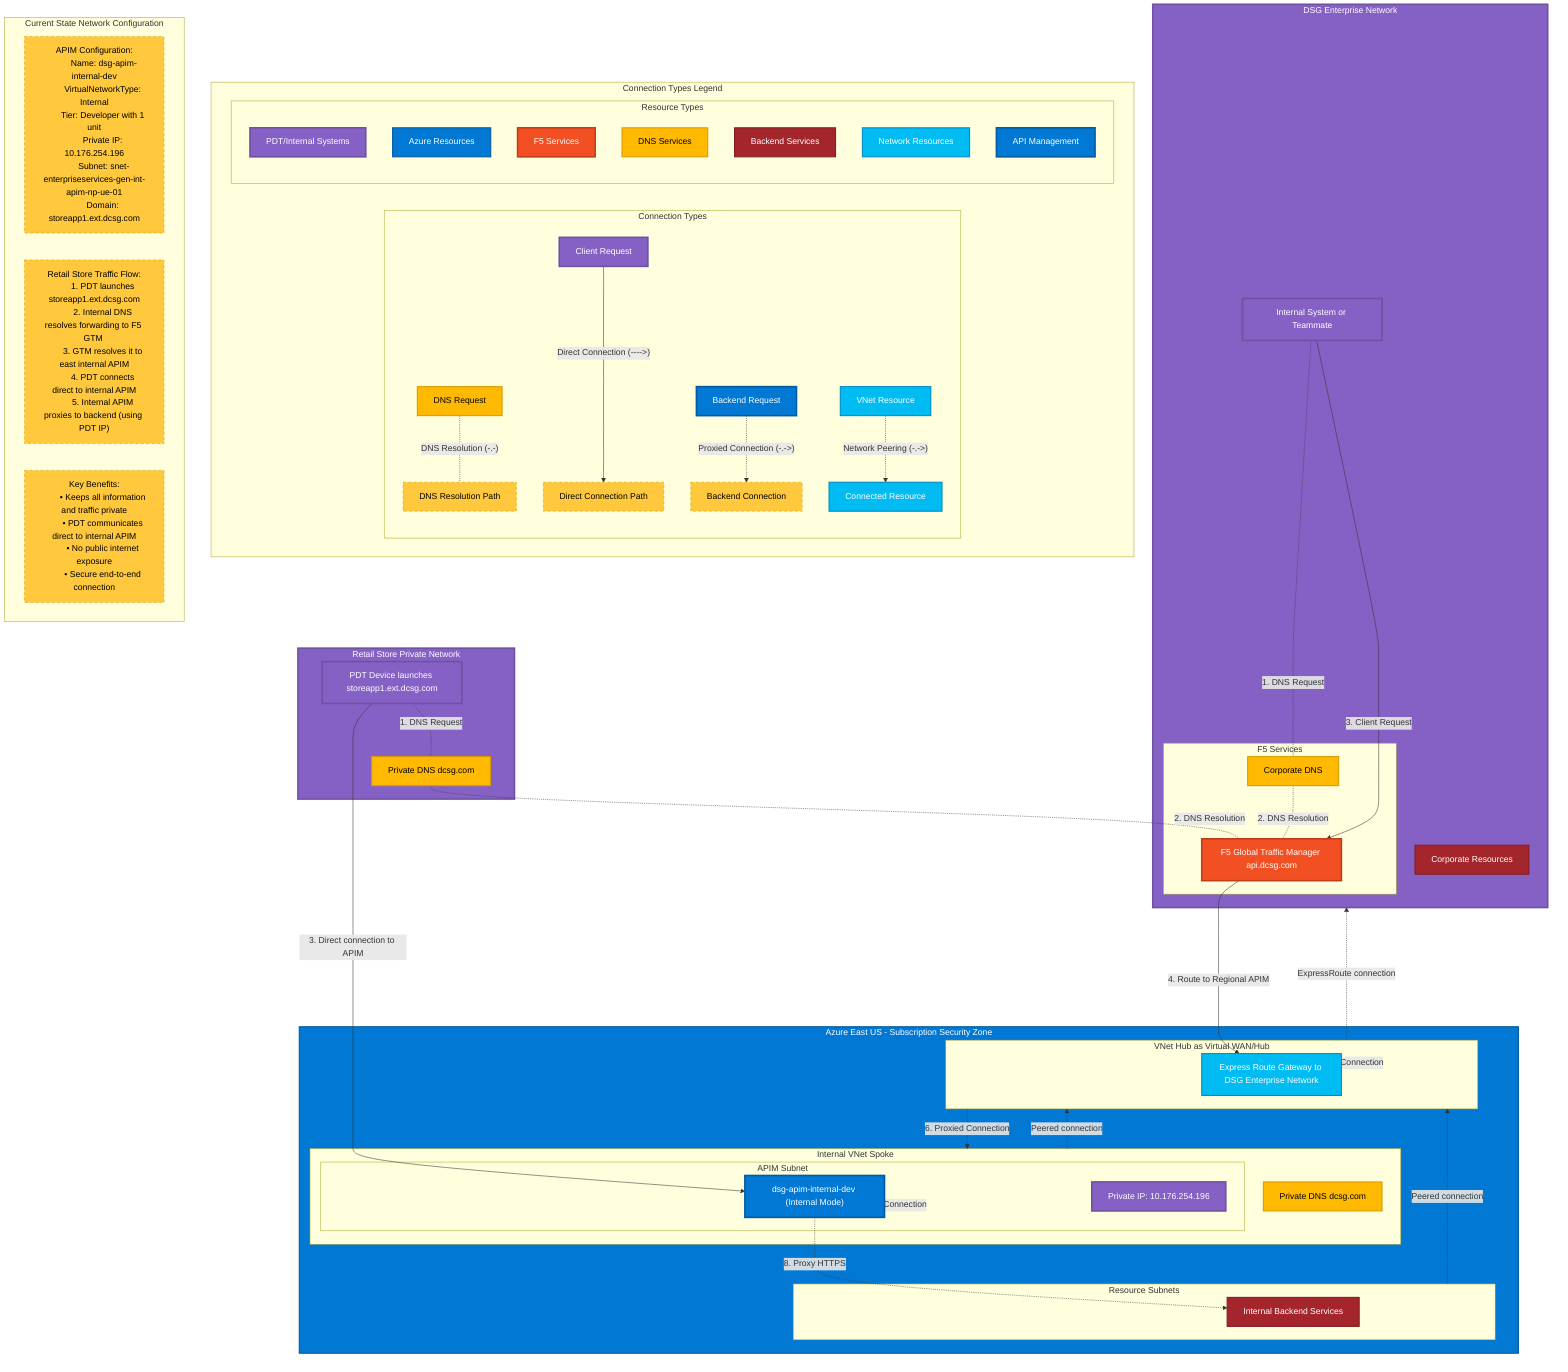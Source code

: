 flowchart TB
    %% Define color classes
    classDef azure fill:#0078D4,color:white,stroke:#005999,stroke-width:2px
    classDef apim fill:#0078D4,color:white,stroke:#005b9f,stroke-width:3px
    classDef vnet fill:#00BCF2,color:white,stroke:#008ac6,stroke-width:2px
    classDef internet fill:#7FBA00,color:white,stroke:#5a8500,stroke-width:2px
    classDef backend fill:#A4262C,color:white,stroke:#821e24,stroke-width:2px
    classDef endpoint fill:#00A88F,color:white,stroke:#00806c,stroke-width:2px
    classDef internal fill:#8661C5,color:white,stroke:#6e52a1,stroke-width:3px
    classDef f5 fill:#F25022,color:white,stroke:#c13e1b,stroke-width:3px
    classDef dns fill:#FFB900,color:black,stroke:#d99c00,stroke-width:2px
    classDef nsg fill:#8661C5,color:white,stroke:#6e52a1,stroke-width:3px
    classDef note fill:#FFC83D,color:black,stroke:#d1a000,stroke-width:1px,stroke-dasharray:5 5
    classDef redline stroke:#FF0000,color:black,stroke-width:2px
    classDef blueline stroke:#0000FF,color:black,stroke-width:2px
    classDef navyline stroke:#000080,color:black,stroke-width:2px
    classDef purpleline stroke:#800080,color:black,stroke-width:2px
    
    %% Retail Store Private Network
    subgraph RetailStore["Retail Store Private Network"]
        pdt["PDT Device launches storeapp1.ext.dcsg.com"]:::internal
        storeDNS["Private DNS dcsg.com"]:::dns
    end
    
    %% Enterprise Network 
    subgraph Enterprise["DSG Enterprise Network"]
        internalUsers["Internal System or Teammate"]:::internal
        corpResources["Corporate Resources"]:::backend
        
        subgraph F5Services["F5 Services"]
            f5GTM["F5 Global Traffic Manager api.dcsg.com"]:::f5
            corpDNS["Corporate DNS"]:::dns
        end
    end
    
    %% Azure East US Infrastructure
    subgraph EastUS["Azure East US - Subscription Security Zone"]
        subgraph VNetHub["VNet Hub as Virtual WAN/Hub"]
            expressRoute["Express Route Gateway to DSG Enterprise Network"]:::vnet
        end
        
        subgraph InternalVNet["Internal VNet Spoke"]
            subgraph APIMSubnet["APIM Subnet"]
                apim["dsg-apim-internal-dev (Internal Mode)"]:::apim
                privateIP["Private IP: 10.176.254.196"]:::internal
            end
            
            privateDNS["Private DNS dcsg.com"]:::dns
        end
        
        subgraph ResourceSubnets["Resource Subnets"]
            backends["Internal Backend Services"]:::backend
        end
    end
    
    %% Store connections
    pdt -.-|"1. DNS Request"|storeDNS
    storeDNS -.-|"2. DNS Resolution"|f5GTM
    pdt ---->|"3. Direct connection to APIM"|apim
    
    %% DNS Resolution Flow
    internalUsers -.-|"1. DNS Request"|corpDNS
    corpDNS -.-|"2. DNS Resolution"|f5GTM
    
    %% Client Request Flow
    internalUsers ---->|"3. Client Request"|f5GTM
    f5GTM ---->|"4. Route to Regional APIM"|expressRoute
    
    %% Proxied Connection
    expressRoute -.->|"5. Proxied Connection"|VNetHub
    VNetHub -.->|"6. Proxied Connection"|InternalVNet
    InternalVNet -.->|"7. Proxied Connection"|apim
    
    %% Internal proxied connection from APIM to Backends
    apim -.->|"8. Proxy HTTPS"|backends
    
    %% VNet peering connections
    InternalVNet -.->|"Peered connection"|VNetHub
    ResourceSubnets -.->|"Peered connection"|VNetHub
    
    %% Hub connections
    VNetHub -.->|"ExpressRoute connection"|Enterprise
    
    %% Enhanced legend with correct line types and colors
    subgraph DiagramLegend["Connection Types Legend"]
        subgraph ConnectionTypes["Connection Types"]
            dns_req["DNS Request"]:::dns
            dns_path["DNS Resolution Path"]:::note
            dns_req -.-|"DNS Resolution (-.-)"| dns_path
            
            client_req["Client Request"]:::internal
            direct_path["Direct Connection Path"]:::note
            client_req ---->|"Direct Connection (---->)"| direct_path
            
            proxy_req["Backend Request"]:::apim
            backend_path["Backend Connection"]:::note
            proxy_req -.->|"Proxied Connection (-.->)"| backend_path
            
            vnet_source["VNet Resource"]:::vnet
            vnet_target["Connected Resource"]:::vnet
            vnet_source -.->|"Network Peering (-.->)"| vnet_target
        end
        
        subgraph ColorCodes["Resource Types"]
            direction TB
            internal_res["PDT/Internal Systems"]:::internal
            azure_res["Azure Resources"]:::azure
            f5_res["F5 Services"]:::f5
            dns_res["DNS Services"]:::dns
            backend_res["Backend Services"]:::backend
            vnet_res["Network Resources"]:::vnet
            apim_res["API Management"]:::apim
        end
    end
    
    %% Network configuration details
    subgraph ConfigDetails["Current State Network Configuration"]
        apimConfig["APIM Configuration:
        Name: dsg-apim-internal-dev
        VirtualNetworkType: Internal
        Tier: Developer with 1 unit
        Private IP: 10.176.254.196
        Subnet: snet-enterpriseservices-gen-int-apim-np-ue-01
        Domain: storeapp1.ext.dcsg.com"]:::note
        
        trafficFlow["Retail Store Traffic Flow:
        1. PDT launches storeapp1.ext.dcsg.com
        2. Internal DNS resolves forwarding to F5 GTM 
        3. GTM resolves it to east internal APIM
        4. PDT connects direct to internal APIM
        5. Internal APIM proxies to backend (using PDT IP)"]:::note
        
        benefits["Key Benefits:
        • Keeps all information and traffic private
        • PDT communicates direct to internal APIM
        • No public internet exposure
        • Secure end-to-end connection"]:::note
    end
    
    %% Apply classes
    class EastUS azure
    class Enterprise internal
    class RetailStore internal